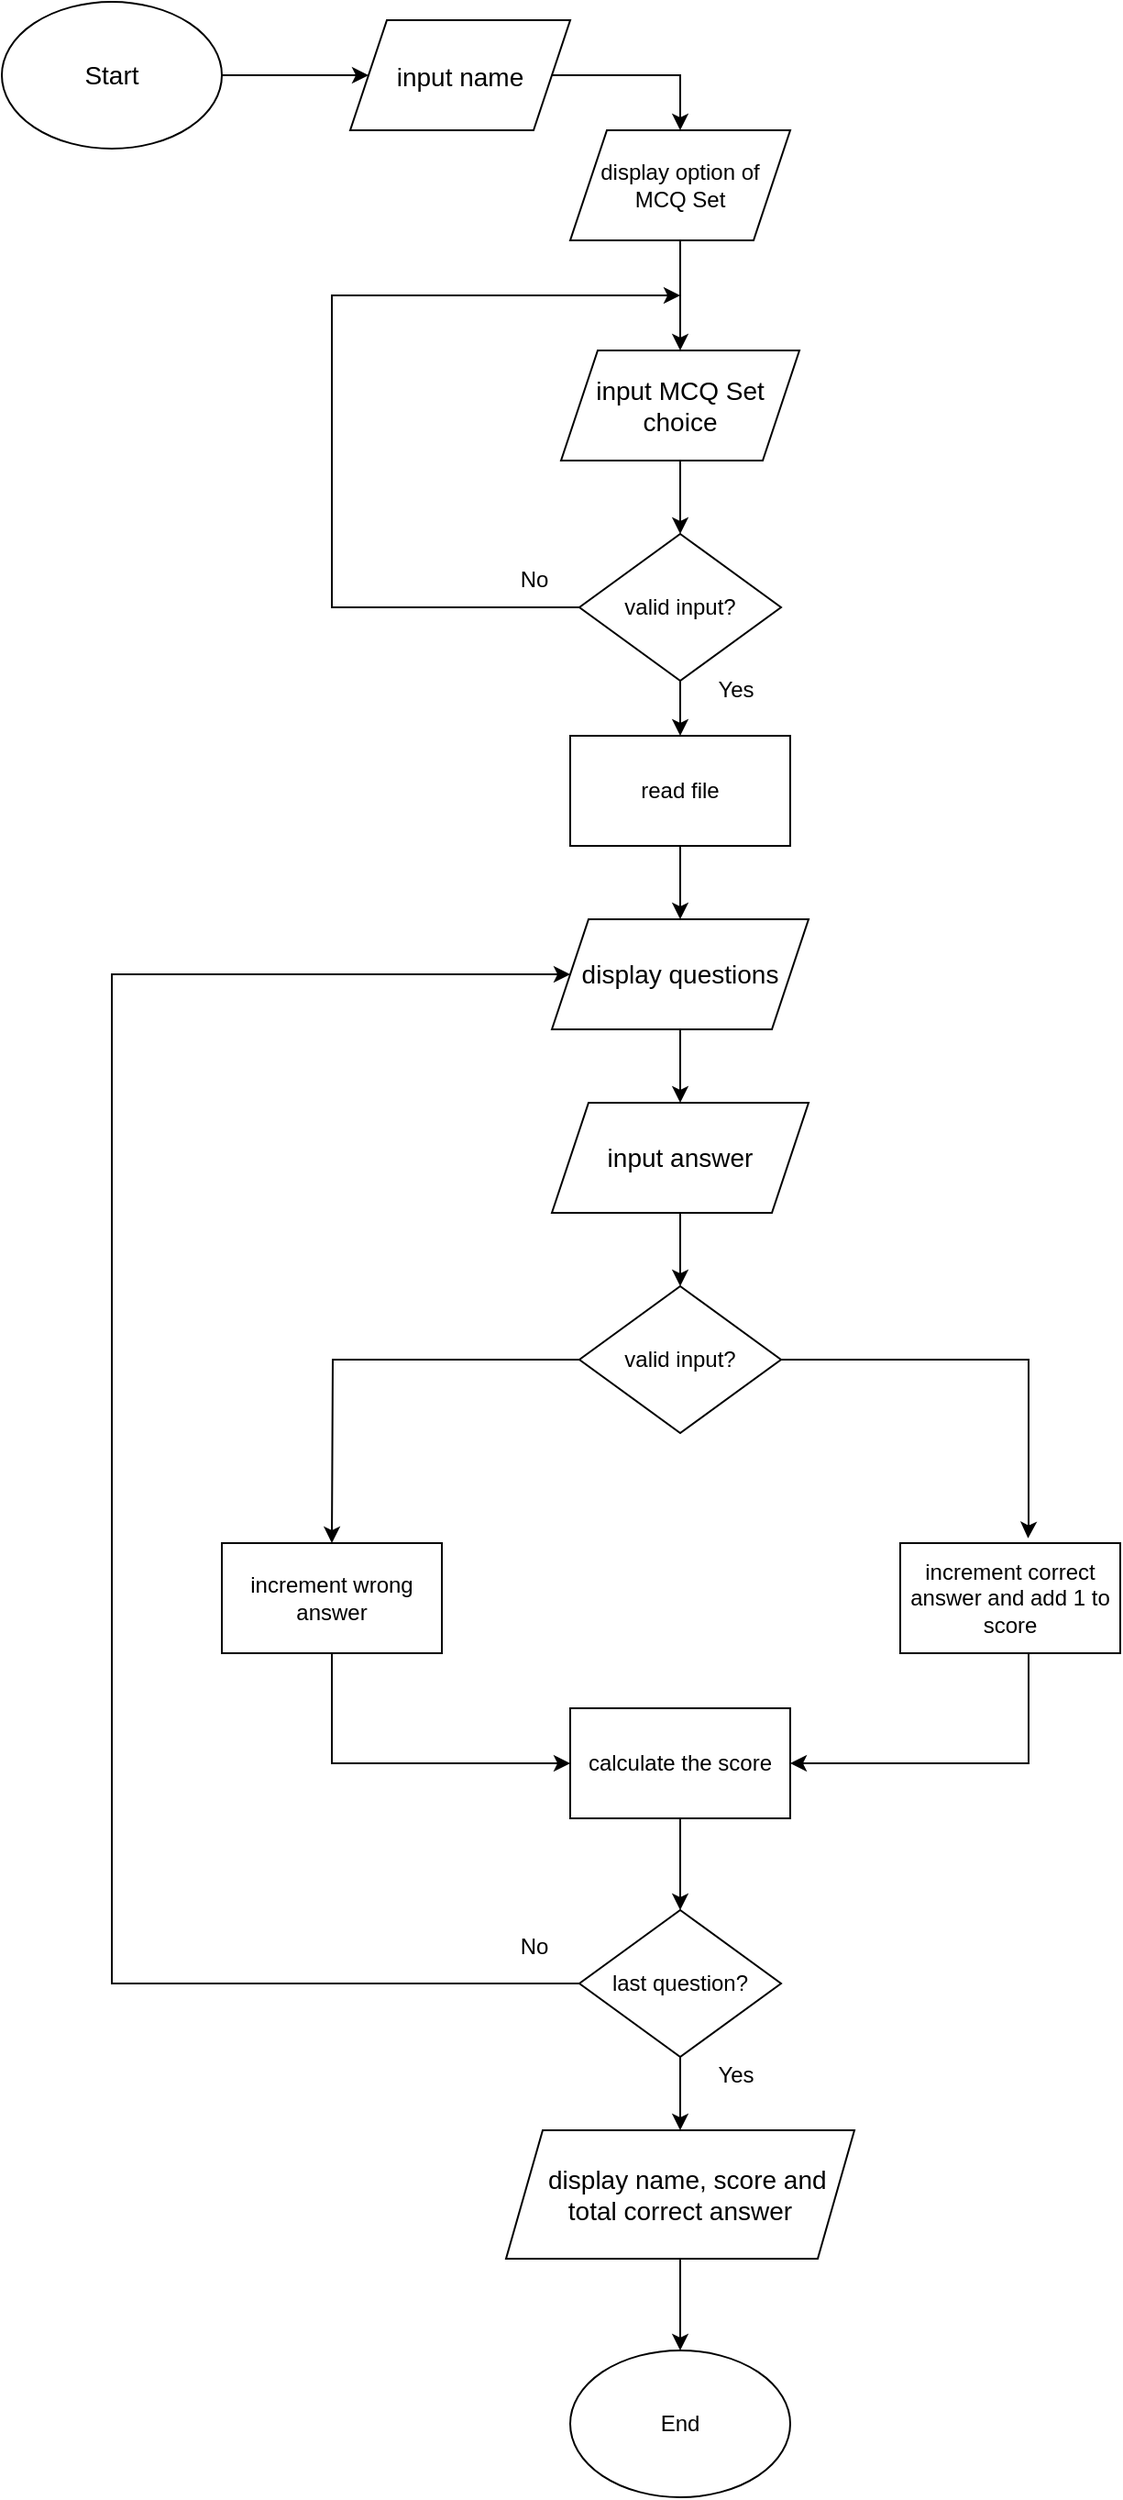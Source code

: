 <mxfile version="20.0.4" type="device"><diagram id="C5RBs43oDa-KdzZeNtuy" name="Page-1"><mxGraphModel dx="2872" dy="1300" grid="1" gridSize="10" guides="1" tooltips="1" connect="1" arrows="1" fold="1" page="1" pageScale="1" pageWidth="827" pageHeight="1169" math="0" shadow="0"><root><mxCell id="WIyWlLk6GJQsqaUBKTNV-0"/><mxCell id="WIyWlLk6GJQsqaUBKTNV-1" parent="WIyWlLk6GJQsqaUBKTNV-0"/><mxCell id="MzEYHfBTlpOtFV-CsDd0-0" value="&lt;font style=&quot;font-size: 14px;&quot;&gt;Start&lt;/font&gt;" style="ellipse;whiteSpace=wrap;html=1;" vertex="1" parent="WIyWlLk6GJQsqaUBKTNV-1"><mxGeometry x="60" y="80" width="120" height="80" as="geometry"/></mxCell><mxCell id="MzEYHfBTlpOtFV-CsDd0-13" style="edgeStyle=orthogonalEdgeStyle;rounded=0;orthogonalLoop=1;jettySize=auto;html=1;fontSize=12;entryX=0.5;entryY=0;entryDx=0;entryDy=0;" edge="1" parent="WIyWlLk6GJQsqaUBKTNV-1" source="MzEYHfBTlpOtFV-CsDd0-1" target="MzEYHfBTlpOtFV-CsDd0-5"><mxGeometry relative="1" as="geometry"><mxPoint x="440" y="140" as="targetPoint"/><Array as="points"><mxPoint x="430" y="120"/></Array></mxGeometry></mxCell><mxCell id="MzEYHfBTlpOtFV-CsDd0-1" value="&lt;font style=&quot;font-size: 14px;&quot;&gt;input name&lt;br&gt;&lt;/font&gt;" style="shape=parallelogram;perimeter=parallelogramPerimeter;whiteSpace=wrap;html=1;fixedSize=1;fontSize=16;" vertex="1" parent="WIyWlLk6GJQsqaUBKTNV-1"><mxGeometry x="250" y="90" width="120" height="60" as="geometry"/></mxCell><mxCell id="MzEYHfBTlpOtFV-CsDd0-2" value="" style="endArrow=classic;html=1;rounded=0;fontSize=14;exitX=1;exitY=0.5;exitDx=0;exitDy=0;entryX=0;entryY=0.5;entryDx=0;entryDy=0;" edge="1" parent="WIyWlLk6GJQsqaUBKTNV-1" source="MzEYHfBTlpOtFV-CsDd0-0" target="MzEYHfBTlpOtFV-CsDd0-1"><mxGeometry width="50" height="50" relative="1" as="geometry"><mxPoint x="200" y="120" as="sourcePoint"/><mxPoint x="240" y="100" as="targetPoint"/></mxGeometry></mxCell><mxCell id="MzEYHfBTlpOtFV-CsDd0-16" style="edgeStyle=orthogonalEdgeStyle;rounded=0;orthogonalLoop=1;jettySize=auto;html=1;fontSize=12;entryX=0.5;entryY=0;entryDx=0;entryDy=0;" edge="1" parent="WIyWlLk6GJQsqaUBKTNV-1" source="MzEYHfBTlpOtFV-CsDd0-5" target="MzEYHfBTlpOtFV-CsDd0-8"><mxGeometry relative="1" as="geometry"><mxPoint x="430" y="250" as="targetPoint"/></mxGeometry></mxCell><mxCell id="MzEYHfBTlpOtFV-CsDd0-5" value="&lt;p style=&quot;line-height: 1.2; font-size: 12px;&quot;&gt;&lt;font style=&quot;font-size: 12px;&quot;&gt;display option of MCQ Set&lt;/font&gt;&lt;/p&gt;" style="shape=parallelogram;perimeter=parallelogramPerimeter;whiteSpace=wrap;html=1;fixedSize=1;fontSize=14;" vertex="1" parent="WIyWlLk6GJQsqaUBKTNV-1"><mxGeometry x="370" y="150" width="120" height="60" as="geometry"/></mxCell><mxCell id="MzEYHfBTlpOtFV-CsDd0-19" style="edgeStyle=orthogonalEdgeStyle;rounded=0;orthogonalLoop=1;jettySize=auto;html=1;entryX=0.5;entryY=0;entryDx=0;entryDy=0;fontSize=12;" edge="1" parent="WIyWlLk6GJQsqaUBKTNV-1" source="MzEYHfBTlpOtFV-CsDd0-8" target="MzEYHfBTlpOtFV-CsDd0-18"><mxGeometry relative="1" as="geometry"/></mxCell><mxCell id="MzEYHfBTlpOtFV-CsDd0-8" value="input MCQ Set choice" style="shape=parallelogram;perimeter=parallelogramPerimeter;whiteSpace=wrap;html=1;fixedSize=1;fontSize=14;" vertex="1" parent="WIyWlLk6GJQsqaUBKTNV-1"><mxGeometry x="365" y="270" width="130" height="60" as="geometry"/></mxCell><mxCell id="MzEYHfBTlpOtFV-CsDd0-20" style="edgeStyle=orthogonalEdgeStyle;rounded=0;orthogonalLoop=1;jettySize=auto;html=1;fontSize=12;" edge="1" parent="WIyWlLk6GJQsqaUBKTNV-1" source="MzEYHfBTlpOtFV-CsDd0-18"><mxGeometry relative="1" as="geometry"><mxPoint x="430" y="480" as="targetPoint"/></mxGeometry></mxCell><mxCell id="MzEYHfBTlpOtFV-CsDd0-23" style="edgeStyle=orthogonalEdgeStyle;rounded=0;orthogonalLoop=1;jettySize=auto;html=1;fontSize=12;" edge="1" parent="WIyWlLk6GJQsqaUBKTNV-1" source="MzEYHfBTlpOtFV-CsDd0-18"><mxGeometry relative="1" as="geometry"><mxPoint x="430" y="240" as="targetPoint"/><Array as="points"><mxPoint x="240" y="410"/></Array></mxGeometry></mxCell><mxCell id="MzEYHfBTlpOtFV-CsDd0-18" value="valid input?" style="rhombus;whiteSpace=wrap;html=1;fontSize=12;" vertex="1" parent="WIyWlLk6GJQsqaUBKTNV-1"><mxGeometry x="375" y="370" width="110" height="80" as="geometry"/></mxCell><mxCell id="MzEYHfBTlpOtFV-CsDd0-21" value="Yes" style="text;html=1;align=center;verticalAlign=middle;resizable=0;points=[];autosize=1;strokeColor=none;fillColor=none;fontSize=12;" vertex="1" parent="WIyWlLk6GJQsqaUBKTNV-1"><mxGeometry x="440" y="440" width="40" height="30" as="geometry"/></mxCell><mxCell id="MzEYHfBTlpOtFV-CsDd0-22" value="No" style="text;html=1;align=center;verticalAlign=middle;resizable=0;points=[];autosize=1;strokeColor=none;fillColor=none;fontSize=12;" vertex="1" parent="WIyWlLk6GJQsqaUBKTNV-1"><mxGeometry x="330" y="380" width="40" height="30" as="geometry"/></mxCell><mxCell id="MzEYHfBTlpOtFV-CsDd0-25" style="edgeStyle=orthogonalEdgeStyle;rounded=0;orthogonalLoop=1;jettySize=auto;html=1;fontSize=12;" edge="1" parent="WIyWlLk6GJQsqaUBKTNV-1" source="MzEYHfBTlpOtFV-CsDd0-24"><mxGeometry relative="1" as="geometry"><mxPoint x="430" y="580" as="targetPoint"/></mxGeometry></mxCell><mxCell id="MzEYHfBTlpOtFV-CsDd0-24" value="read file" style="rounded=0;whiteSpace=wrap;html=1;fontSize=12;" vertex="1" parent="WIyWlLk6GJQsqaUBKTNV-1"><mxGeometry x="370" y="480" width="120" height="60" as="geometry"/></mxCell><mxCell id="MzEYHfBTlpOtFV-CsDd0-28" style="edgeStyle=orthogonalEdgeStyle;rounded=0;orthogonalLoop=1;jettySize=auto;html=1;fontSize=12;" edge="1" parent="WIyWlLk6GJQsqaUBKTNV-1" source="MzEYHfBTlpOtFV-CsDd0-26"><mxGeometry relative="1" as="geometry"><mxPoint x="430" y="680" as="targetPoint"/></mxGeometry></mxCell><mxCell id="MzEYHfBTlpOtFV-CsDd0-26" value="display questions" style="shape=parallelogram;perimeter=parallelogramPerimeter;whiteSpace=wrap;html=1;fixedSize=1;fontSize=14;" vertex="1" parent="WIyWlLk6GJQsqaUBKTNV-1"><mxGeometry x="360" y="580" width="140" height="60" as="geometry"/></mxCell><mxCell id="MzEYHfBTlpOtFV-CsDd0-30" style="edgeStyle=orthogonalEdgeStyle;rounded=0;orthogonalLoop=1;jettySize=auto;html=1;entryX=0.5;entryY=0;entryDx=0;entryDy=0;fontSize=12;" edge="1" parent="WIyWlLk6GJQsqaUBKTNV-1" source="MzEYHfBTlpOtFV-CsDd0-27" target="MzEYHfBTlpOtFV-CsDd0-29"><mxGeometry relative="1" as="geometry"/></mxCell><mxCell id="MzEYHfBTlpOtFV-CsDd0-27" value="input answer" style="shape=parallelogram;perimeter=parallelogramPerimeter;whiteSpace=wrap;html=1;fixedSize=1;fontSize=14;" vertex="1" parent="WIyWlLk6GJQsqaUBKTNV-1"><mxGeometry x="360" y="680" width="140" height="60" as="geometry"/></mxCell><mxCell id="MzEYHfBTlpOtFV-CsDd0-31" style="edgeStyle=orthogonalEdgeStyle;rounded=0;orthogonalLoop=1;jettySize=auto;html=1;fontSize=12;" edge="1" parent="WIyWlLk6GJQsqaUBKTNV-1" source="MzEYHfBTlpOtFV-CsDd0-29"><mxGeometry relative="1" as="geometry"><mxPoint x="240" y="920" as="targetPoint"/></mxGeometry></mxCell><mxCell id="MzEYHfBTlpOtFV-CsDd0-32" style="edgeStyle=orthogonalEdgeStyle;rounded=0;orthogonalLoop=1;jettySize=auto;html=1;exitX=1;exitY=0.5;exitDx=0;exitDy=0;fontSize=12;entryX=0.581;entryY=-0.044;entryDx=0;entryDy=0;entryPerimeter=0;" edge="1" parent="WIyWlLk6GJQsqaUBKTNV-1" source="MzEYHfBTlpOtFV-CsDd0-29" target="MzEYHfBTlpOtFV-CsDd0-35"><mxGeometry relative="1" as="geometry"><mxPoint x="610" y="910" as="targetPoint"/><Array as="points"><mxPoint x="620" y="820"/><mxPoint x="620" y="910"/></Array></mxGeometry></mxCell><mxCell id="MzEYHfBTlpOtFV-CsDd0-29" value="valid input?" style="rhombus;whiteSpace=wrap;html=1;fontSize=12;" vertex="1" parent="WIyWlLk6GJQsqaUBKTNV-1"><mxGeometry x="375" y="780" width="110" height="80" as="geometry"/></mxCell><mxCell id="MzEYHfBTlpOtFV-CsDd0-36" style="edgeStyle=orthogonalEdgeStyle;rounded=0;orthogonalLoop=1;jettySize=auto;html=1;fontSize=12;entryX=0;entryY=0.5;entryDx=0;entryDy=0;" edge="1" parent="WIyWlLk6GJQsqaUBKTNV-1" source="MzEYHfBTlpOtFV-CsDd0-34" target="MzEYHfBTlpOtFV-CsDd0-38"><mxGeometry relative="1" as="geometry"><mxPoint x="360" y="1040" as="targetPoint"/><Array as="points"><mxPoint x="240" y="1040"/></Array></mxGeometry></mxCell><mxCell id="MzEYHfBTlpOtFV-CsDd0-34" value="increment wrong answer" style="rounded=0;whiteSpace=wrap;html=1;fontSize=12;" vertex="1" parent="WIyWlLk6GJQsqaUBKTNV-1"><mxGeometry x="180" y="920" width="120" height="60" as="geometry"/></mxCell><mxCell id="MzEYHfBTlpOtFV-CsDd0-37" style="edgeStyle=orthogonalEdgeStyle;rounded=0;orthogonalLoop=1;jettySize=auto;html=1;fontSize=12;entryX=1;entryY=0.5;entryDx=0;entryDy=0;" edge="1" parent="WIyWlLk6GJQsqaUBKTNV-1" source="MzEYHfBTlpOtFV-CsDd0-35" target="MzEYHfBTlpOtFV-CsDd0-38"><mxGeometry relative="1" as="geometry"><mxPoint x="530" y="1040" as="targetPoint"/><Array as="points"><mxPoint x="620" y="1040"/></Array></mxGeometry></mxCell><mxCell id="MzEYHfBTlpOtFV-CsDd0-35" value="increment correct answer and add 1 to score" style="rounded=0;whiteSpace=wrap;html=1;fontSize=12;" vertex="1" parent="WIyWlLk6GJQsqaUBKTNV-1"><mxGeometry x="550" y="920" width="120" height="60" as="geometry"/></mxCell><mxCell id="MzEYHfBTlpOtFV-CsDd0-41" style="edgeStyle=orthogonalEdgeStyle;rounded=0;orthogonalLoop=1;jettySize=auto;html=1;entryX=0.5;entryY=0;entryDx=0;entryDy=0;fontSize=12;" edge="1" parent="WIyWlLk6GJQsqaUBKTNV-1" source="MzEYHfBTlpOtFV-CsDd0-38" target="MzEYHfBTlpOtFV-CsDd0-40"><mxGeometry relative="1" as="geometry"/></mxCell><mxCell id="MzEYHfBTlpOtFV-CsDd0-38" value="calculate the score" style="rounded=0;whiteSpace=wrap;html=1;fontSize=12;" vertex="1" parent="WIyWlLk6GJQsqaUBKTNV-1"><mxGeometry x="370" y="1010" width="120" height="60" as="geometry"/></mxCell><mxCell id="MzEYHfBTlpOtFV-CsDd0-42" style="edgeStyle=orthogonalEdgeStyle;rounded=0;orthogonalLoop=1;jettySize=auto;html=1;fontSize=12;" edge="1" parent="WIyWlLk6GJQsqaUBKTNV-1" source="MzEYHfBTlpOtFV-CsDd0-40"><mxGeometry relative="1" as="geometry"><mxPoint x="430" y="1240" as="targetPoint"/></mxGeometry></mxCell><mxCell id="MzEYHfBTlpOtFV-CsDd0-47" style="edgeStyle=orthogonalEdgeStyle;rounded=0;orthogonalLoop=1;jettySize=auto;html=1;fontSize=12;" edge="1" parent="WIyWlLk6GJQsqaUBKTNV-1" source="MzEYHfBTlpOtFV-CsDd0-40" target="MzEYHfBTlpOtFV-CsDd0-26"><mxGeometry relative="1" as="geometry"><mxPoint x="120" y="600" as="targetPoint"/><Array as="points"><mxPoint x="120" y="1160"/><mxPoint x="120" y="610"/></Array></mxGeometry></mxCell><mxCell id="MzEYHfBTlpOtFV-CsDd0-40" value="last question?" style="rhombus;whiteSpace=wrap;html=1;fontSize=12;" vertex="1" parent="WIyWlLk6GJQsqaUBKTNV-1"><mxGeometry x="375" y="1120" width="110" height="80" as="geometry"/></mxCell><mxCell id="MzEYHfBTlpOtFV-CsDd0-44" style="edgeStyle=orthogonalEdgeStyle;rounded=0;orthogonalLoop=1;jettySize=auto;html=1;fontSize=12;" edge="1" parent="WIyWlLk6GJQsqaUBKTNV-1" source="MzEYHfBTlpOtFV-CsDd0-43"><mxGeometry relative="1" as="geometry"><mxPoint x="430" y="1360" as="targetPoint"/></mxGeometry></mxCell><mxCell id="MzEYHfBTlpOtFV-CsDd0-43" value="&amp;nbsp;&amp;nbsp;&amp;nbsp; display name, score and &amp;nbsp; total correct answer" style="shape=parallelogram;perimeter=parallelogramPerimeter;whiteSpace=wrap;html=1;fixedSize=1;fontSize=14;" vertex="1" parent="WIyWlLk6GJQsqaUBKTNV-1"><mxGeometry x="335" y="1240" width="190" height="70" as="geometry"/></mxCell><mxCell id="MzEYHfBTlpOtFV-CsDd0-45" value="End" style="ellipse;whiteSpace=wrap;html=1;fontSize=12;" vertex="1" parent="WIyWlLk6GJQsqaUBKTNV-1"><mxGeometry x="370" y="1360" width="120" height="80" as="geometry"/></mxCell><mxCell id="MzEYHfBTlpOtFV-CsDd0-46" value="Yes" style="text;html=1;align=center;verticalAlign=middle;resizable=0;points=[];autosize=1;strokeColor=none;fillColor=none;fontSize=12;" vertex="1" parent="WIyWlLk6GJQsqaUBKTNV-1"><mxGeometry x="440" y="1195" width="40" height="30" as="geometry"/></mxCell><mxCell id="MzEYHfBTlpOtFV-CsDd0-48" value="No" style="text;html=1;align=center;verticalAlign=middle;resizable=0;points=[];autosize=1;strokeColor=none;fillColor=none;fontSize=12;" vertex="1" parent="WIyWlLk6GJQsqaUBKTNV-1"><mxGeometry x="330" y="1125" width="40" height="30" as="geometry"/></mxCell></root></mxGraphModel></diagram></mxfile>